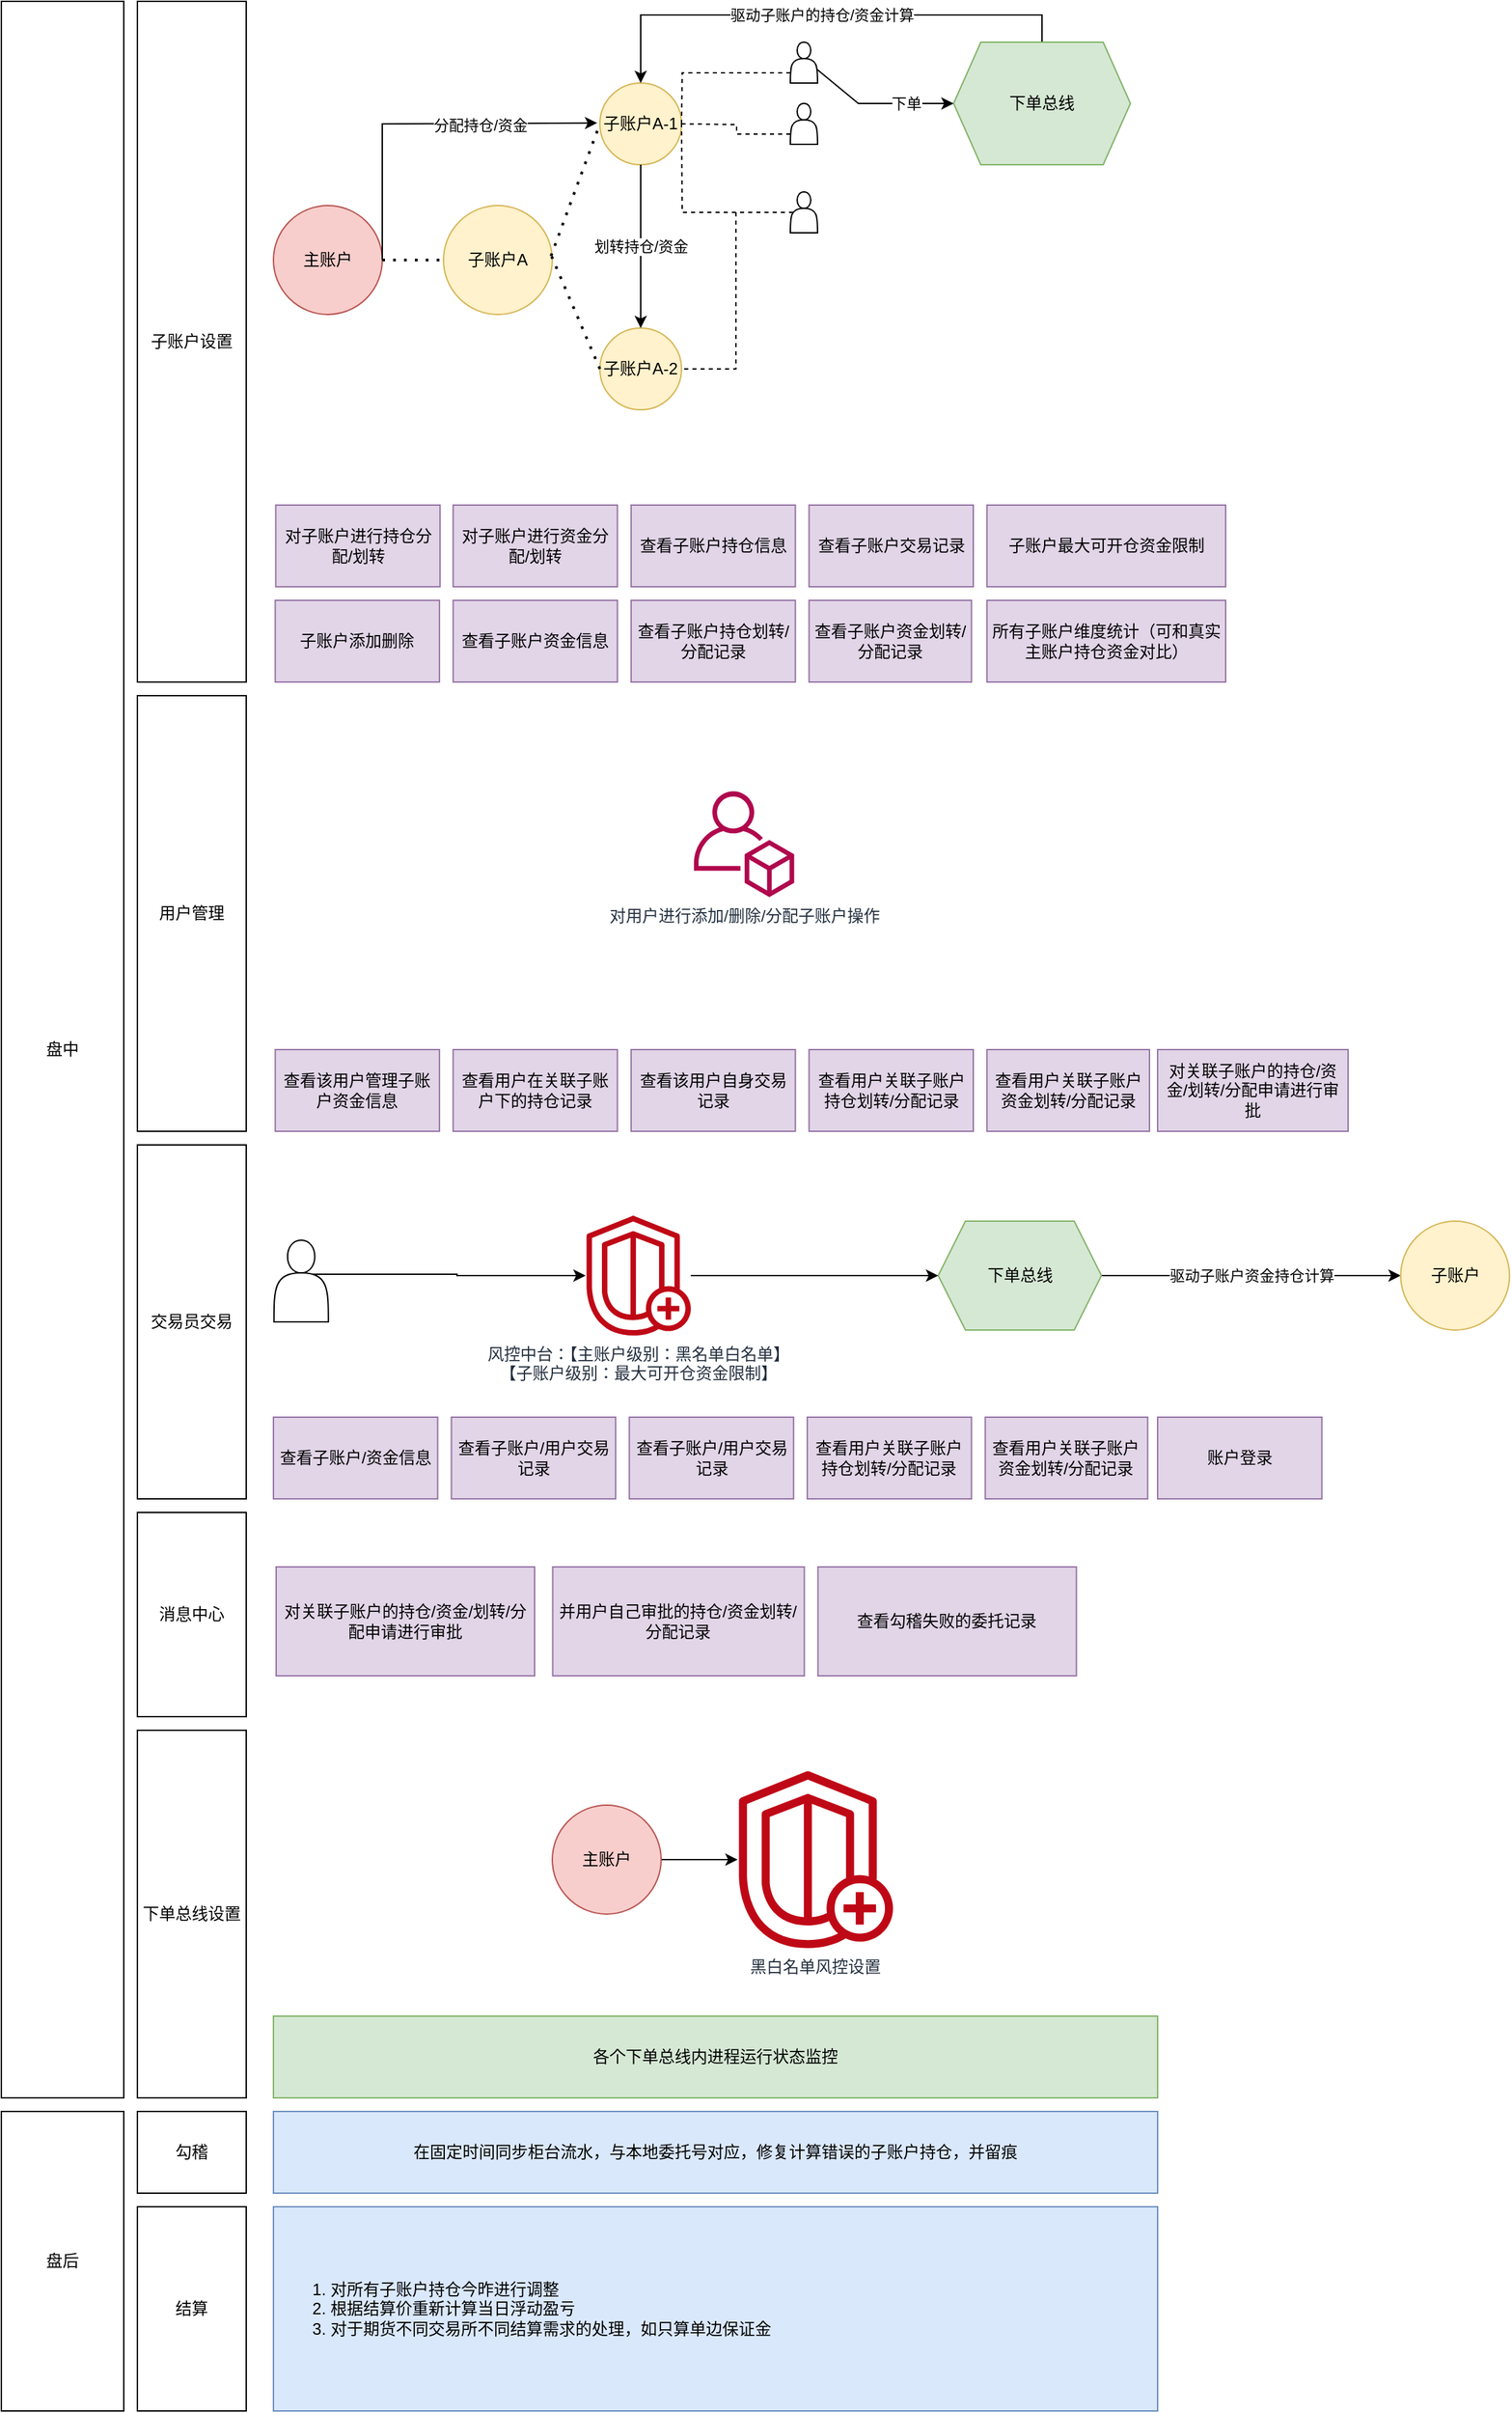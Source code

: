 <mxfile version="21.3.4" type="github">
  <diagram name="Page-1" id="pTGKddGVBu179Sqo4M76">
    <mxGraphModel dx="2625" dy="1435" grid="1" gridSize="10" guides="1" tooltips="1" connect="1" arrows="1" fold="1" page="1" pageScale="1" pageWidth="850" pageHeight="1100" math="0" shadow="0">
      <root>
        <mxCell id="0" />
        <mxCell id="1" parent="0" />
        <mxCell id="C4NJVwHf82PDzk8-M8Or-2" value="盘中" style="rounded=0;whiteSpace=wrap;html=1;" vertex="1" parent="1">
          <mxGeometry x="60" y="20" width="90" height="1540" as="geometry" />
        </mxCell>
        <mxCell id="C4NJVwHf82PDzk8-M8Or-3" value="盘后" style="rounded=0;whiteSpace=wrap;html=1;" vertex="1" parent="1">
          <mxGeometry x="60" y="1570" width="90" height="220" as="geometry" />
        </mxCell>
        <mxCell id="C4NJVwHf82PDzk8-M8Or-4" value="勾稽" style="rounded=0;whiteSpace=wrap;html=1;" vertex="1" parent="1">
          <mxGeometry x="160" y="1570" width="80" height="60" as="geometry" />
        </mxCell>
        <mxCell id="C4NJVwHf82PDzk8-M8Or-5" value="结算" style="rounded=0;whiteSpace=wrap;html=1;" vertex="1" parent="1">
          <mxGeometry x="160" y="1640" width="80" height="150" as="geometry" />
        </mxCell>
        <mxCell id="C4NJVwHf82PDzk8-M8Or-6" value="子账户设置" style="rounded=0;whiteSpace=wrap;html=1;" vertex="1" parent="1">
          <mxGeometry x="160" y="20" width="80" height="500" as="geometry" />
        </mxCell>
        <mxCell id="C4NJVwHf82PDzk8-M8Or-84" style="edgeStyle=orthogonalEdgeStyle;rounded=0;orthogonalLoop=1;jettySize=auto;html=1;exitX=0.5;exitY=0;exitDx=0;exitDy=0;" edge="1" parent="1" source="C4NJVwHf82PDzk8-M8Or-8">
          <mxGeometry relative="1" as="geometry">
            <mxPoint x="199.8" y="889.8" as="targetPoint" />
          </mxGeometry>
        </mxCell>
        <mxCell id="C4NJVwHf82PDzk8-M8Or-8" value="交易员交易" style="rounded=0;whiteSpace=wrap;html=1;" vertex="1" parent="1">
          <mxGeometry x="160" y="860" width="80" height="260" as="geometry" />
        </mxCell>
        <mxCell id="C4NJVwHf82PDzk8-M8Or-10" value="主账户" style="ellipse;whiteSpace=wrap;html=1;aspect=fixed;fillColor=#f8cecc;strokeColor=#b85450;" vertex="1" parent="1">
          <mxGeometry x="260" y="170" width="80" height="80" as="geometry" />
        </mxCell>
        <mxCell id="C4NJVwHf82PDzk8-M8Or-11" value="子账户A" style="ellipse;whiteSpace=wrap;html=1;aspect=fixed;fillColor=#fff2cc;strokeColor=#d6b656;" vertex="1" parent="1">
          <mxGeometry x="385" y="170" width="80" height="80" as="geometry" />
        </mxCell>
        <mxCell id="C4NJVwHf82PDzk8-M8Or-13" value="子账户A-2" style="ellipse;whiteSpace=wrap;html=1;aspect=fixed;fillColor=#fff2cc;strokeColor=#d6b656;" vertex="1" parent="1">
          <mxGeometry x="500" y="260" width="60" height="60" as="geometry" />
        </mxCell>
        <mxCell id="C4NJVwHf82PDzk8-M8Or-14" value="子账户A-1" style="ellipse;whiteSpace=wrap;html=1;aspect=fixed;fillColor=#fff2cc;strokeColor=#d6b656;" vertex="1" parent="1">
          <mxGeometry x="500" y="80" width="60" height="60" as="geometry" />
        </mxCell>
        <mxCell id="C4NJVwHf82PDzk8-M8Or-41" style="edgeStyle=orthogonalEdgeStyle;rounded=0;orthogonalLoop=1;jettySize=auto;html=1;exitX=0;exitY=0.75;exitDx=0;exitDy=0;dashed=1;endArrow=none;endFill=0;" edge="1" parent="1" source="C4NJVwHf82PDzk8-M8Or-16">
          <mxGeometry relative="1" as="geometry">
            <mxPoint x="560" y="110" as="targetPoint" />
          </mxGeometry>
        </mxCell>
        <mxCell id="C4NJVwHf82PDzk8-M8Or-16" value="" style="shape=actor;whiteSpace=wrap;html=1;" vertex="1" parent="1">
          <mxGeometry x="640" y="95" width="20" height="30" as="geometry" />
        </mxCell>
        <mxCell id="C4NJVwHf82PDzk8-M8Or-17" value="" style="shape=actor;whiteSpace=wrap;html=1;align=right;" vertex="1" parent="1">
          <mxGeometry x="640" y="50" width="20" height="30" as="geometry" />
        </mxCell>
        <mxCell id="C4NJVwHf82PDzk8-M8Or-38" style="edgeStyle=orthogonalEdgeStyle;rounded=0;orthogonalLoop=1;jettySize=auto;html=1;exitX=0.1;exitY=0.5;exitDx=0;exitDy=0;exitPerimeter=0;dashed=1;endArrow=none;endFill=0;" edge="1" parent="1" source="C4NJVwHf82PDzk8-M8Or-18">
          <mxGeometry relative="1" as="geometry">
            <mxPoint x="560" y="110" as="targetPoint" />
          </mxGeometry>
        </mxCell>
        <mxCell id="C4NJVwHf82PDzk8-M8Or-39" style="edgeStyle=orthogonalEdgeStyle;rounded=0;orthogonalLoop=1;jettySize=auto;html=1;exitX=0.1;exitY=0.5;exitDx=0;exitDy=0;exitPerimeter=0;entryX=1;entryY=0.5;entryDx=0;entryDy=0;endArrow=none;endFill=0;dashed=1;" edge="1" parent="1" source="C4NJVwHf82PDzk8-M8Or-18" target="C4NJVwHf82PDzk8-M8Or-13">
          <mxGeometry relative="1" as="geometry" />
        </mxCell>
        <mxCell id="C4NJVwHf82PDzk8-M8Or-18" value="" style="shape=actor;whiteSpace=wrap;html=1;" vertex="1" parent="1">
          <mxGeometry x="640" y="160" width="20" height="30" as="geometry" />
        </mxCell>
        <mxCell id="C4NJVwHf82PDzk8-M8Or-22" value="" style="endArrow=classic;html=1;rounded=0;exitX=1;exitY=0.5;exitDx=0;exitDy=0;entryX=-0.033;entryY=0.489;entryDx=0;entryDy=0;entryPerimeter=0;" edge="1" parent="1" source="C4NJVwHf82PDzk8-M8Or-10" target="C4NJVwHf82PDzk8-M8Or-14">
          <mxGeometry width="50" height="50" relative="1" as="geometry">
            <mxPoint x="560" y="260" as="sourcePoint" />
            <mxPoint x="610" y="210" as="targetPoint" />
            <Array as="points">
              <mxPoint x="340" y="110" />
            </Array>
          </mxGeometry>
        </mxCell>
        <mxCell id="C4NJVwHf82PDzk8-M8Or-23" value="分配持仓/资金" style="edgeLabel;html=1;align=center;verticalAlign=middle;resizable=0;points=[];" vertex="1" connectable="0" parent="C4NJVwHf82PDzk8-M8Or-22">
          <mxGeometry x="0.335" y="-1" relative="1" as="geometry">
            <mxPoint as="offset" />
          </mxGeometry>
        </mxCell>
        <mxCell id="C4NJVwHf82PDzk8-M8Or-24" value="划转持仓/资金" style="endArrow=classic;html=1;rounded=0;exitX=0.5;exitY=1;exitDx=0;exitDy=0;entryX=0.5;entryY=0;entryDx=0;entryDy=0;" edge="1" parent="1" source="C4NJVwHf82PDzk8-M8Or-14" target="C4NJVwHf82PDzk8-M8Or-13">
          <mxGeometry width="50" height="50" relative="1" as="geometry">
            <mxPoint x="560" y="260" as="sourcePoint" />
            <mxPoint x="610" y="210" as="targetPoint" />
          </mxGeometry>
        </mxCell>
        <mxCell id="C4NJVwHf82PDzk8-M8Or-30" value="驱动子账户的持仓/资金计算" style="edgeStyle=orthogonalEdgeStyle;rounded=0;orthogonalLoop=1;jettySize=auto;html=1;exitX=0.5;exitY=0;exitDx=0;exitDy=0;entryX=0.5;entryY=0;entryDx=0;entryDy=0;" edge="1" parent="1" source="C4NJVwHf82PDzk8-M8Or-26" target="C4NJVwHf82PDzk8-M8Or-14">
          <mxGeometry relative="1" as="geometry" />
        </mxCell>
        <mxCell id="C4NJVwHf82PDzk8-M8Or-26" value="下单总线" style="shape=hexagon;perimeter=hexagonPerimeter2;whiteSpace=wrap;html=1;fixedSize=1;fillColor=#d5e8d4;strokeColor=#82b366;" vertex="1" parent="1">
          <mxGeometry x="760" y="50" width="130" height="90" as="geometry" />
        </mxCell>
        <mxCell id="C4NJVwHf82PDzk8-M8Or-27" value="" style="endArrow=classic;html=1;rounded=0;exitX=0.983;exitY=0.667;exitDx=0;exitDy=0;exitPerimeter=0;entryX=0;entryY=0.5;entryDx=0;entryDy=0;" edge="1" parent="1" source="C4NJVwHf82PDzk8-M8Or-17" target="C4NJVwHf82PDzk8-M8Or-26">
          <mxGeometry width="50" height="50" relative="1" as="geometry">
            <mxPoint x="560" y="260" as="sourcePoint" />
            <mxPoint x="610" y="210" as="targetPoint" />
            <Array as="points">
              <mxPoint x="690" y="95" />
            </Array>
          </mxGeometry>
        </mxCell>
        <mxCell id="C4NJVwHf82PDzk8-M8Or-28" value="下单" style="edgeLabel;html=1;align=center;verticalAlign=middle;resizable=0;points=[];" vertex="1" connectable="0" parent="C4NJVwHf82PDzk8-M8Or-27">
          <mxGeometry x="0.35" relative="1" as="geometry">
            <mxPoint as="offset" />
          </mxGeometry>
        </mxCell>
        <mxCell id="C4NJVwHf82PDzk8-M8Or-31" value="" style="endArrow=none;dashed=1;html=1;dashPattern=1 3;strokeWidth=2;rounded=0;exitX=1;exitY=0.5;exitDx=0;exitDy=0;entryX=0;entryY=0.5;entryDx=0;entryDy=0;" edge="1" parent="1" source="C4NJVwHf82PDzk8-M8Or-10" target="C4NJVwHf82PDzk8-M8Or-11">
          <mxGeometry width="50" height="50" relative="1" as="geometry">
            <mxPoint x="560" y="260" as="sourcePoint" />
            <mxPoint x="610" y="210" as="targetPoint" />
          </mxGeometry>
        </mxCell>
        <mxCell id="C4NJVwHf82PDzk8-M8Or-33" value="" style="endArrow=none;dashed=1;html=1;dashPattern=1 3;strokeWidth=2;rounded=0;exitX=0.988;exitY=0.463;exitDx=0;exitDy=0;entryX=0;entryY=0.5;entryDx=0;entryDy=0;exitPerimeter=0;" edge="1" parent="1" source="C4NJVwHf82PDzk8-M8Or-11" target="C4NJVwHf82PDzk8-M8Or-14">
          <mxGeometry width="50" height="50" relative="1" as="geometry">
            <mxPoint x="470" y="180" as="sourcePoint" />
            <mxPoint x="520" y="130" as="targetPoint" />
          </mxGeometry>
        </mxCell>
        <mxCell id="C4NJVwHf82PDzk8-M8Or-34" value="" style="endArrow=none;dashed=1;html=1;dashPattern=1 3;strokeWidth=2;rounded=0;exitX=0;exitY=0.5;exitDx=0;exitDy=0;entryX=0.992;entryY=0.463;entryDx=0;entryDy=0;entryPerimeter=0;" edge="1" parent="1" source="C4NJVwHf82PDzk8-M8Or-13" target="C4NJVwHf82PDzk8-M8Or-11">
          <mxGeometry width="50" height="50" relative="1" as="geometry">
            <mxPoint x="490" y="210" as="sourcePoint" />
            <mxPoint x="480" y="210" as="targetPoint" />
          </mxGeometry>
        </mxCell>
        <mxCell id="C4NJVwHf82PDzk8-M8Or-40" style="edgeStyle=orthogonalEdgeStyle;rounded=0;orthogonalLoop=1;jettySize=auto;html=1;exitX=0;exitY=0.75;exitDx=0;exitDy=0;dashed=1;endArrow=none;endFill=0;" edge="1" parent="1" source="C4NJVwHf82PDzk8-M8Or-17">
          <mxGeometry relative="1" as="geometry">
            <mxPoint x="652" y="245" as="sourcePoint" />
            <mxPoint x="560" y="110" as="targetPoint" />
          </mxGeometry>
        </mxCell>
        <mxCell id="C4NJVwHf82PDzk8-M8Or-89" style="edgeStyle=orthogonalEdgeStyle;rounded=0;orthogonalLoop=1;jettySize=auto;html=1;exitX=0.712;exitY=0.417;exitDx=0;exitDy=0;exitPerimeter=0;" edge="1" parent="1" source="C4NJVwHf82PDzk8-M8Or-53" target="C4NJVwHf82PDzk8-M8Or-88">
          <mxGeometry relative="1" as="geometry" />
        </mxCell>
        <mxCell id="C4NJVwHf82PDzk8-M8Or-53" value="" style="shape=actor;whiteSpace=wrap;html=1;" vertex="1" parent="1">
          <mxGeometry x="260.4" y="930" width="40" height="60" as="geometry" />
        </mxCell>
        <mxCell id="C4NJVwHf82PDzk8-M8Or-61" value="驱动子账户资金持仓计算" style="edgeStyle=orthogonalEdgeStyle;rounded=0;orthogonalLoop=1;jettySize=auto;html=1;exitX=1;exitY=0.5;exitDx=0;exitDy=0;entryX=0;entryY=0.5;entryDx=0;entryDy=0;" edge="1" parent="1" source="C4NJVwHf82PDzk8-M8Or-54" target="C4NJVwHf82PDzk8-M8Or-55">
          <mxGeometry relative="1" as="geometry" />
        </mxCell>
        <mxCell id="C4NJVwHf82PDzk8-M8Or-54" value="下单总线" style="shape=hexagon;perimeter=hexagonPerimeter2;whiteSpace=wrap;html=1;fixedSize=1;fillColor=#d5e8d4;strokeColor=#82b366;" vertex="1" parent="1">
          <mxGeometry x="748.69" y="916" width="120" height="80" as="geometry" />
        </mxCell>
        <mxCell id="C4NJVwHf82PDzk8-M8Or-55" value="子账户" style="ellipse;whiteSpace=wrap;html=1;aspect=fixed;fillColor=#fff2cc;strokeColor=#d6b656;" vertex="1" parent="1">
          <mxGeometry x="1088.69" y="916" width="80" height="80" as="geometry" />
        </mxCell>
        <mxCell id="C4NJVwHf82PDzk8-M8Or-64" value="查看子账户/资金信息" style="rounded=0;whiteSpace=wrap;html=1;fillColor=#e1d5e7;strokeColor=#9673a6;" vertex="1" parent="1">
          <mxGeometry x="260.003" y="1060" width="120.75" height="60" as="geometry" />
        </mxCell>
        <mxCell id="C4NJVwHf82PDzk8-M8Or-65" value="查看子账户/用户交易记录" style="rounded=0;whiteSpace=wrap;html=1;fillColor=#e1d5e7;strokeColor=#9673a6;" vertex="1" parent="1">
          <mxGeometry x="390.815" y="1060" width="120.75" height="60" as="geometry" />
        </mxCell>
        <mxCell id="C4NJVwHf82PDzk8-M8Or-66" value="查看用户关联子账户持仓划转/分配记录" style="rounded=0;whiteSpace=wrap;html=1;fillColor=#e1d5e7;strokeColor=#9673a6;" vertex="1" parent="1">
          <mxGeometry x="652.44" y="1060" width="120.75" height="60" as="geometry" />
        </mxCell>
        <mxCell id="C4NJVwHf82PDzk8-M8Or-67" value="查看用户关联子账户资金划转/分配记录" style="rounded=0;whiteSpace=wrap;html=1;fillColor=#e1d5e7;strokeColor=#9673a6;" vertex="1" parent="1">
          <mxGeometry x="783.253" y="1060" width="119.438" height="60" as="geometry" />
        </mxCell>
        <mxCell id="C4NJVwHf82PDzk8-M8Or-68" value="查看子账户/用户交易记录" style="rounded=0;whiteSpace=wrap;html=1;fillColor=#e1d5e7;strokeColor=#9673a6;" vertex="1" parent="1">
          <mxGeometry x="521.628" y="1060" width="120.75" height="60" as="geometry" />
        </mxCell>
        <mxCell id="C4NJVwHf82PDzk8-M8Or-70" value="在固定时间同步柜台流水，与本地委托号对应，修复计算错误的子账户持仓，并留痕" style="rounded=0;whiteSpace=wrap;html=1;fillColor=#dae8fc;strokeColor=#6c8ebf;" vertex="1" parent="1">
          <mxGeometry x="260" y="1570" width="650" height="60" as="geometry" />
        </mxCell>
        <mxCell id="C4NJVwHf82PDzk8-M8Or-72" value="&lt;ol&gt;&lt;li&gt;对所有子账户持仓今昨进行调整&lt;/li&gt;&lt;li&gt;根据结算价重新计算当日浮动盈亏&lt;/li&gt;&lt;li&gt;对于期货不同交易所不同结算需求的处理，如只算单边保证金&lt;/li&gt;&lt;/ol&gt;" style="rounded=0;whiteSpace=wrap;html=1;fillColor=#dae8fc;strokeColor=#6c8ebf;align=left;" vertex="1" parent="1">
          <mxGeometry x="260" y="1640" width="650" height="150" as="geometry" />
        </mxCell>
        <mxCell id="C4NJVwHf82PDzk8-M8Or-45" value="子账户添加删除" style="rounded=0;whiteSpace=wrap;html=1;fillColor=#e1d5e7;strokeColor=#9673a6;" vertex="1" parent="1">
          <mxGeometry x="261.31" y="460" width="120.75" height="60" as="geometry" />
        </mxCell>
        <mxCell id="C4NJVwHf82PDzk8-M8Or-46" value="查看子账户资金信息" style="rounded=0;whiteSpace=wrap;html=1;fillColor=#e1d5e7;strokeColor=#9673a6;" vertex="1" parent="1">
          <mxGeometry x="392.123" y="460" width="120.75" height="60" as="geometry" />
        </mxCell>
        <mxCell id="C4NJVwHf82PDzk8-M8Or-47" value="查看子账户持仓信息" style="rounded=0;whiteSpace=wrap;html=1;fillColor=#e1d5e7;strokeColor=#9673a6;" vertex="1" parent="1">
          <mxGeometry x="522.935" y="390" width="120.75" height="60" as="geometry" />
        </mxCell>
        <mxCell id="C4NJVwHf82PDzk8-M8Or-48" value="查看子账户持仓划转/分配记录" style="rounded=0;whiteSpace=wrap;html=1;fillColor=#e1d5e7;strokeColor=#9673a6;" vertex="1" parent="1">
          <mxGeometry x="522.94" y="460" width="120.75" height="60" as="geometry" />
        </mxCell>
        <mxCell id="C4NJVwHf82PDzk8-M8Or-49" value="查看子账户资金划转/分配记录" style="rounded=0;whiteSpace=wrap;html=1;fillColor=#e1d5e7;strokeColor=#9673a6;" vertex="1" parent="1">
          <mxGeometry x="653.752" y="460" width="119.438" height="60" as="geometry" />
        </mxCell>
        <mxCell id="C4NJVwHf82PDzk8-M8Or-50" value="查看子账户交易记录" style="rounded=0;whiteSpace=wrap;html=1;fillColor=#e1d5e7;strokeColor=#9673a6;" vertex="1" parent="1">
          <mxGeometry x="653.747" y="390" width="120.75" height="60" as="geometry" />
        </mxCell>
        <mxCell id="C4NJVwHf82PDzk8-M8Or-52" value="所有子账户维度统计（可和真实主账户持仓资金对比）" style="rounded=0;whiteSpace=wrap;html=1;fillColor=#e1d5e7;strokeColor=#9673a6;" vertex="1" parent="1">
          <mxGeometry x="784.57" y="460" width="175.44" height="60" as="geometry" />
        </mxCell>
        <mxCell id="C4NJVwHf82PDzk8-M8Or-81" value="对子账户进行持仓分配/划转" style="rounded=0;whiteSpace=wrap;html=1;fillColor=#e1d5e7;strokeColor=#9673a6;" vertex="1" parent="1">
          <mxGeometry x="261.71" y="390" width="120.75" height="60" as="geometry" />
        </mxCell>
        <mxCell id="C4NJVwHf82PDzk8-M8Or-82" value="对子账户进行资金分配/划转" style="rounded=0;whiteSpace=wrap;html=1;fillColor=#e1d5e7;strokeColor=#9673a6;" vertex="1" parent="1">
          <mxGeometry x="392.12" y="390" width="120.75" height="60" as="geometry" />
        </mxCell>
        <mxCell id="C4NJVwHf82PDzk8-M8Or-85" value="对关联子账户的持仓/资金/划转/分配申请进行审批" style="rounded=0;whiteSpace=wrap;html=1;fillColor=#e1d5e7;strokeColor=#9673a6;" vertex="1" parent="1">
          <mxGeometry x="262" y="1170" width="190" height="80" as="geometry" />
        </mxCell>
        <mxCell id="C4NJVwHf82PDzk8-M8Or-86" value="子账户最大可开仓资金限制" style="rounded=0;whiteSpace=wrap;html=1;fillColor=#e1d5e7;strokeColor=#9673a6;" vertex="1" parent="1">
          <mxGeometry x="784.57" y="390" width="175.43" height="60" as="geometry" />
        </mxCell>
        <mxCell id="C4NJVwHf82PDzk8-M8Or-90" style="edgeStyle=orthogonalEdgeStyle;rounded=0;orthogonalLoop=1;jettySize=auto;html=1;entryX=0;entryY=0.5;entryDx=0;entryDy=0;" edge="1" parent="1" source="C4NJVwHf82PDzk8-M8Or-88" target="C4NJVwHf82PDzk8-M8Or-54">
          <mxGeometry relative="1" as="geometry" />
        </mxCell>
        <mxCell id="C4NJVwHf82PDzk8-M8Or-88" value="风控中台：【主账户级别：黑名单白名单】&lt;br&gt;【子账户级别：最大可开仓资金限制】" style="sketch=0;outlineConnect=0;fontColor=#232F3E;gradientColor=none;fillColor=#BF0816;strokeColor=none;dashed=0;verticalLabelPosition=bottom;verticalAlign=top;align=center;html=1;fontSize=12;fontStyle=0;aspect=fixed;pointerEvents=1;shape=mxgraph.aws4.shield_shield_advanced;" vertex="1" parent="1">
          <mxGeometry x="488.69" y="912" width="78.97" height="88" as="geometry" />
        </mxCell>
        <mxCell id="C4NJVwHf82PDzk8-M8Or-91" value="下单总线设置" style="rounded=0;whiteSpace=wrap;html=1;" vertex="1" parent="1">
          <mxGeometry x="160" y="1290" width="80" height="270" as="geometry" />
        </mxCell>
        <mxCell id="C4NJVwHf82PDzk8-M8Or-93" value="黑白名单风控设置" style="sketch=0;outlineConnect=0;fontColor=#232F3E;gradientColor=none;fillColor=#BF0816;strokeColor=none;dashed=0;verticalLabelPosition=bottom;verticalAlign=top;align=center;html=1;fontSize=12;fontStyle=0;aspect=fixed;pointerEvents=1;shape=mxgraph.aws4.shield_shield_advanced;" vertex="1" parent="1">
          <mxGeometry x="600" y="1320" width="116.67" height="130" as="geometry" />
        </mxCell>
        <mxCell id="C4NJVwHf82PDzk8-M8Or-94" value="各个下单总线内进程运行状态监控" style="rounded=0;whiteSpace=wrap;html=1;fillColor=#d5e8d4;strokeColor=#82b366;" vertex="1" parent="1">
          <mxGeometry x="260" y="1500" width="650" height="60" as="geometry" />
        </mxCell>
        <mxCell id="C4NJVwHf82PDzk8-M8Or-97" style="edgeStyle=orthogonalEdgeStyle;rounded=0;orthogonalLoop=1;jettySize=auto;html=1;exitX=1;exitY=0.5;exitDx=0;exitDy=0;" edge="1" parent="1" source="C4NJVwHf82PDzk8-M8Or-95" target="C4NJVwHf82PDzk8-M8Or-93">
          <mxGeometry relative="1" as="geometry" />
        </mxCell>
        <mxCell id="C4NJVwHf82PDzk8-M8Or-95" value="主账户" style="ellipse;whiteSpace=wrap;html=1;aspect=fixed;fillColor=#f8cecc;strokeColor=#b85450;" vertex="1" parent="1">
          <mxGeometry x="465.0" y="1345" width="80" height="80" as="geometry" />
        </mxCell>
        <mxCell id="C4NJVwHf82PDzk8-M8Or-98" value="用户管理" style="rounded=0;whiteSpace=wrap;html=1;" vertex="1" parent="1">
          <mxGeometry x="160" y="530" width="80" height="320" as="geometry" />
        </mxCell>
        <mxCell id="C4NJVwHf82PDzk8-M8Or-99" value="查看该用户管理子账户资金信息" style="rounded=0;whiteSpace=wrap;html=1;fillColor=#e1d5e7;strokeColor=#9673a6;" vertex="1" parent="1">
          <mxGeometry x="261.313" y="790" width="120.75" height="60" as="geometry" />
        </mxCell>
        <mxCell id="C4NJVwHf82PDzk8-M8Or-100" value="查看该用户自身交易记录" style="rounded=0;whiteSpace=wrap;html=1;fillColor=#e1d5e7;strokeColor=#9673a6;" vertex="1" parent="1">
          <mxGeometry x="522.935" y="790" width="120.75" height="60" as="geometry" />
        </mxCell>
        <mxCell id="C4NJVwHf82PDzk8-M8Or-101" value="查看用户关联子账户持仓划转/分配记录" style="rounded=0;whiteSpace=wrap;html=1;fillColor=#e1d5e7;strokeColor=#9673a6;" vertex="1" parent="1">
          <mxGeometry x="653.75" y="790" width="120.75" height="60" as="geometry" />
        </mxCell>
        <mxCell id="C4NJVwHf82PDzk8-M8Or-102" value="查看用户关联子账户资金划转/分配记录" style="rounded=0;whiteSpace=wrap;html=1;fillColor=#e1d5e7;strokeColor=#9673a6;" vertex="1" parent="1">
          <mxGeometry x="784.562" y="790" width="119.438" height="60" as="geometry" />
        </mxCell>
        <mxCell id="C4NJVwHf82PDzk8-M8Or-103" value="查看用户在关联子账户下的持仓记录" style="rounded=0;whiteSpace=wrap;html=1;fillColor=#e1d5e7;strokeColor=#9673a6;" vertex="1" parent="1">
          <mxGeometry x="392.118" y="790" width="120.75" height="60" as="geometry" />
        </mxCell>
        <mxCell id="C4NJVwHf82PDzk8-M8Or-104" value="对关联子账户的持仓/资金/划转/分配申请进行审批" style="rounded=0;whiteSpace=wrap;html=1;fillColor=#e1d5e7;strokeColor=#9673a6;" vertex="1" parent="1">
          <mxGeometry x="910" y="790" width="140" height="60" as="geometry" />
        </mxCell>
        <mxCell id="C4NJVwHf82PDzk8-M8Or-105" value="对用户进行添加/删除/分配子账户操作" style="sketch=0;outlineConnect=0;fontColor=#232F3E;gradientColor=none;fillColor=#B0084D;strokeColor=none;dashed=0;verticalLabelPosition=bottom;verticalAlign=top;align=center;html=1;fontSize=12;fontStyle=0;aspect=fixed;pointerEvents=1;shape=mxgraph.aws4.organizations_account;" vertex="1" parent="1">
          <mxGeometry x="568.97" y="600" width="74" height="78" as="geometry" />
        </mxCell>
        <mxCell id="C4NJVwHf82PDzk8-M8Or-107" value="账户登录" style="rounded=0;whiteSpace=wrap;html=1;fillColor=#e1d5e7;strokeColor=#9673a6;" vertex="1" parent="1">
          <mxGeometry x="910.003" y="1060" width="120.75" height="60" as="geometry" />
        </mxCell>
        <mxCell id="C4NJVwHf82PDzk8-M8Or-108" value="消息中心" style="rounded=0;whiteSpace=wrap;html=1;" vertex="1" parent="1">
          <mxGeometry x="160" y="1130" width="80" height="150" as="geometry" />
        </mxCell>
        <mxCell id="C4NJVwHf82PDzk8-M8Or-109" value="查看勾稽失败的委托记录" style="rounded=0;whiteSpace=wrap;html=1;fillColor=#e1d5e7;strokeColor=#9673a6;" vertex="1" parent="1">
          <mxGeometry x="660.29" y="1170" width="190" height="80" as="geometry" />
        </mxCell>
        <mxCell id="C4NJVwHf82PDzk8-M8Or-110" value="并用户自己审批的持仓/资金划转/分配记录" style="rounded=0;whiteSpace=wrap;html=1;fillColor=#e1d5e7;strokeColor=#9673a6;" vertex="1" parent="1">
          <mxGeometry x="465.29" y="1170" width="185" height="80" as="geometry" />
        </mxCell>
      </root>
    </mxGraphModel>
  </diagram>
</mxfile>
